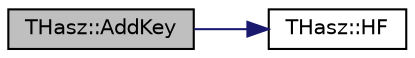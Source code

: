 digraph "THasz::AddKey"
{
  edge [fontname="Helvetica",fontsize="10",labelfontname="Helvetica",labelfontsize="10"];
  node [fontname="Helvetica",fontsize="10",shape=record];
  rankdir="LR";
  Node1 [label="THasz::AddKey",height=0.2,width=0.4,color="black", fillcolor="grey75", style="filled" fontcolor="black"];
  Node1 -> Node2 [color="midnightblue",fontsize="10",style="solid",fontname="Helvetica"];
  Node2 [label="THasz::HF",height=0.2,width=0.4,color="black", fillcolor="white", style="filled",URL="$class_t_hasz.html#ad594c669104d97334d28378aca4dcac1",tooltip="Metoda HF. "];
}
